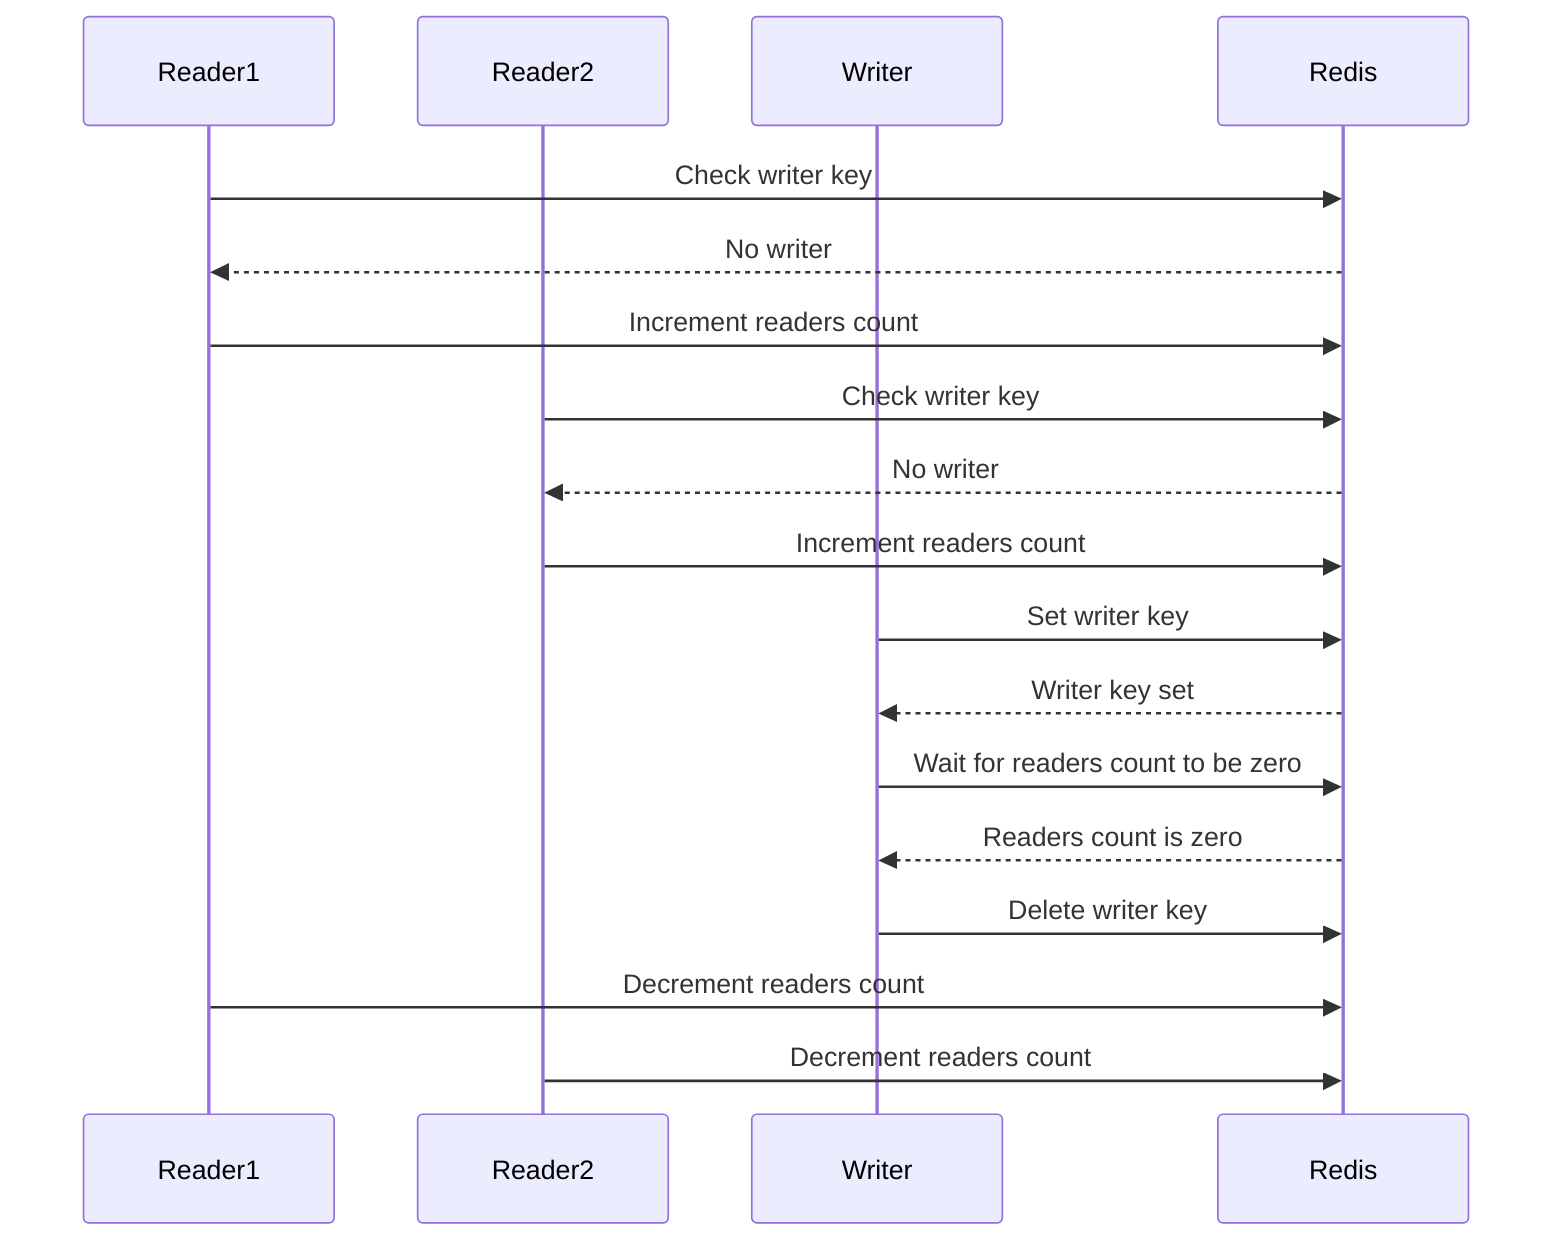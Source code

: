 sequenceDiagram
    participant Reader1
    participant Reader2
    participant Writer
    participant Redis
    Reader1->>Redis: Check writer key
    Redis-->>Reader1: No writer
    Reader1->>Redis: Increment readers count
    Reader2->>Redis: Check writer key
    Redis-->>Reader2: No writer
    Reader2->>Redis: Increment readers count
    Writer->>Redis: Set writer key
    Redis-->>Writer: Writer key set
    Writer->>Redis: Wait for readers count to be zero
    Redis-->>Writer: Readers count is zero
    Writer->>Redis: Delete writer key
    Reader1->>Redis: Decrement readers count
    Reader2->>Redis: Decrement readers count